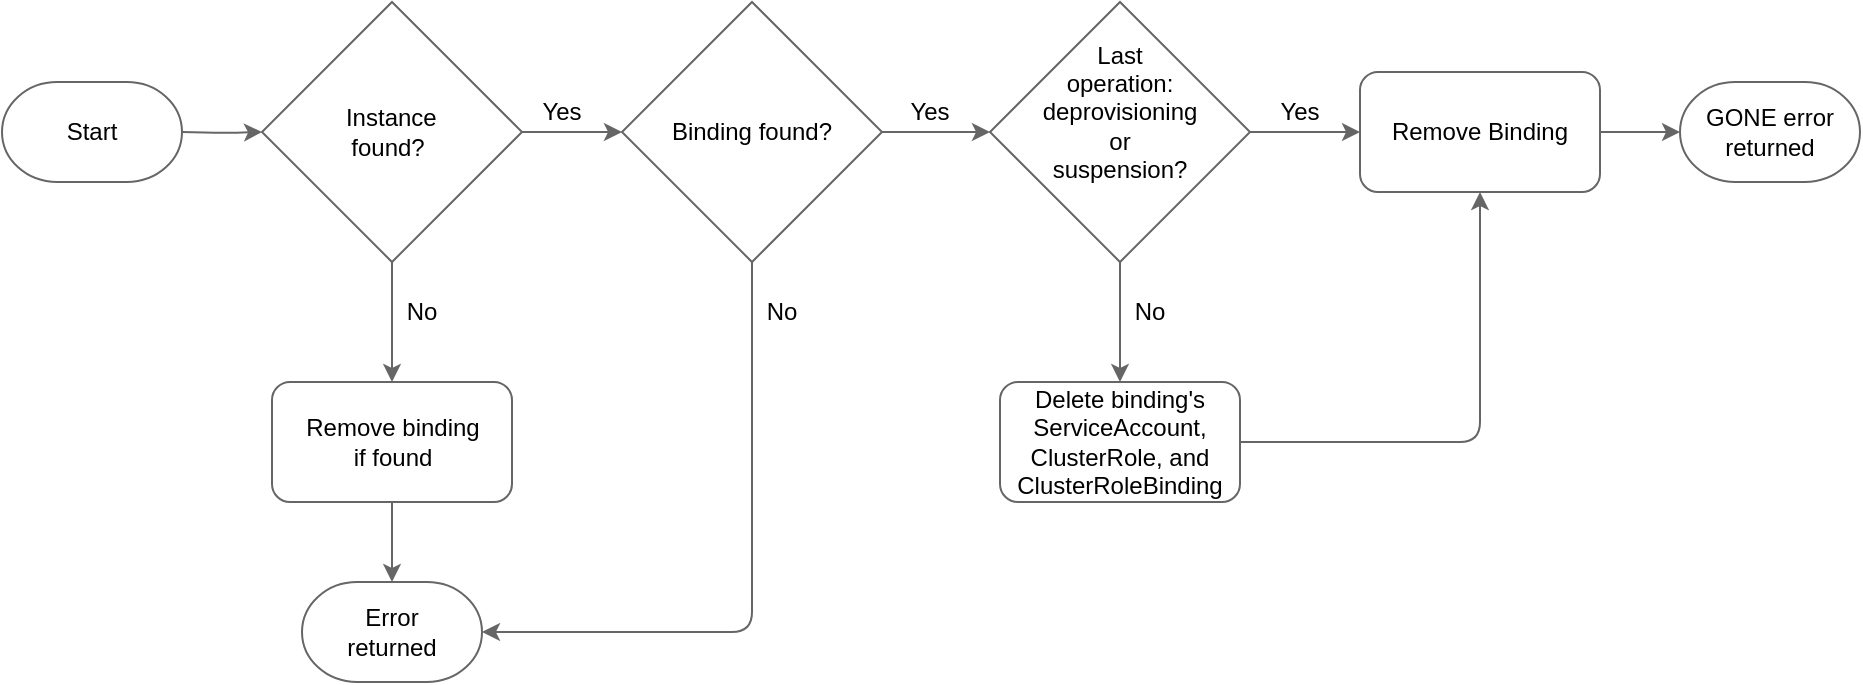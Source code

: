 <mxfile version="24.7.8">
  <diagram name="Page-1" id="95QcAwpRcGfEIfBPmJCl">
    <mxGraphModel dx="1025" dy="804" grid="1" gridSize="10" guides="1" tooltips="1" connect="1" arrows="1" fold="1" page="1" pageScale="1" pageWidth="827" pageHeight="1169" background="#ffffff" math="0" shadow="0">
      <root>
        <mxCell id="0" />
        <mxCell id="1" parent="0" />
        <mxCell id="460YQZDl40ylJEmNjsyt-19" style="edgeStyle=orthogonalEdgeStyle;rounded=1;orthogonalLoop=1;jettySize=auto;html=1;entryX=0;entryY=0.5;entryDx=0;entryDy=0;curved=0;strokeColor=#666666;" parent="1" source="460YQZDl40ylJEmNjsyt-3" target="460YQZDl40ylJEmNjsyt-11" edge="1">
          <mxGeometry relative="1" as="geometry" />
        </mxCell>
        <mxCell id="460YQZDl40ylJEmNjsyt-23" value="" style="edgeStyle=orthogonalEdgeStyle;rounded=1;orthogonalLoop=1;jettySize=auto;html=1;curved=0;strokeColor=#666666;" parent="1" source="460YQZDl40ylJEmNjsyt-3" target="460YQZDl40ylJEmNjsyt-13" edge="1">
          <mxGeometry relative="1" as="geometry" />
        </mxCell>
        <mxCell id="460YQZDl40ylJEmNjsyt-3" value="" style="rhombus;whiteSpace=wrap;html=1;strokeColor=#666666;" parent="1" vertex="1">
          <mxGeometry x="494" y="80" width="130" height="130" as="geometry" />
        </mxCell>
        <mxCell id="460YQZDl40ylJEmNjsyt-16" value="" style="edgeStyle=orthogonalEdgeStyle;rounded=1;orthogonalLoop=1;jettySize=auto;html=1;curved=0;strokeColor=#666666;" parent="1" source="460YQZDl40ylJEmNjsyt-1" target="460YQZDl40ylJEmNjsyt-4" edge="1">
          <mxGeometry relative="1" as="geometry" />
        </mxCell>
        <mxCell id="460YQZDl40ylJEmNjsyt-21" value="" style="edgeStyle=orthogonalEdgeStyle;rounded=1;orthogonalLoop=1;jettySize=auto;html=1;curved=0;strokeColor=#666666;" parent="1" source="460YQZDl40ylJEmNjsyt-1" target="460YQZDl40ylJEmNjsyt-14" edge="1">
          <mxGeometry relative="1" as="geometry" />
        </mxCell>
        <mxCell id="460YQZDl40ylJEmNjsyt-1" value="" style="rhombus;whiteSpace=wrap;html=1;strokeColor=#666666;" parent="1" vertex="1">
          <mxGeometry x="130" y="80" width="130" height="130" as="geometry" />
        </mxCell>
        <mxCell id="460YQZDl40ylJEmNjsyt-2" value="Last operation:&lt;div&gt;deprovisioning or suspension?&lt;/div&gt;" style="text;html=1;align=center;verticalAlign=middle;whiteSpace=wrap;rounded=0;" parent="1" vertex="1">
          <mxGeometry x="520.25" y="100" width="77.5" height="70" as="geometry" />
        </mxCell>
        <mxCell id="460YQZDl40ylJEmNjsyt-18" style="edgeStyle=orthogonalEdgeStyle;rounded=1;orthogonalLoop=1;jettySize=auto;html=1;entryX=0;entryY=0.5;entryDx=0;entryDy=0;curved=0;strokeColor=#666666;" parent="1" source="460YQZDl40ylJEmNjsyt-4" target="460YQZDl40ylJEmNjsyt-3" edge="1">
          <mxGeometry relative="1" as="geometry" />
        </mxCell>
        <mxCell id="460YQZDl40ylJEmNjsyt-27" style="edgeStyle=orthogonalEdgeStyle;rounded=1;orthogonalLoop=1;jettySize=auto;html=1;entryX=1;entryY=0.5;entryDx=0;entryDy=0;exitX=0.5;exitY=1;exitDx=0;exitDy=0;curved=0;strokeColor=#666666;entryPerimeter=0;" parent="1" source="460YQZDl40ylJEmNjsyt-4" target="KnanhPD0cB0V7wbHdmUz-2" edge="1">
          <mxGeometry relative="1" as="geometry">
            <mxPoint x="230" y="390" as="targetPoint" />
          </mxGeometry>
        </mxCell>
        <mxCell id="460YQZDl40ylJEmNjsyt-4" value="" style="rhombus;whiteSpace=wrap;html=1;strokeColor=#666666;" parent="1" vertex="1">
          <mxGeometry x="310" y="80" width="130" height="130" as="geometry" />
        </mxCell>
        <mxCell id="460YQZDl40ylJEmNjsyt-10" style="edgeStyle=orthogonalEdgeStyle;rounded=1;orthogonalLoop=1;jettySize=auto;html=1;entryX=0;entryY=0.5;entryDx=0;entryDy=0;curved=0;strokeColor=#666666;" parent="1" target="460YQZDl40ylJEmNjsyt-1" edge="1">
          <mxGeometry relative="1" as="geometry">
            <mxPoint x="90" y="145" as="sourcePoint" />
          </mxGeometry>
        </mxCell>
        <mxCell id="460YQZDl40ylJEmNjsyt-20" style="edgeStyle=orthogonalEdgeStyle;rounded=1;orthogonalLoop=1;jettySize=auto;html=1;entryX=0;entryY=0.5;entryDx=0;entryDy=0;curved=0;strokeColor=#666666;" parent="1" source="460YQZDl40ylJEmNjsyt-11" edge="1">
          <mxGeometry relative="1" as="geometry">
            <mxPoint x="839" y="145" as="targetPoint" />
          </mxGeometry>
        </mxCell>
        <mxCell id="460YQZDl40ylJEmNjsyt-11" value="" style="rounded=1;whiteSpace=wrap;html=1;strokeColor=#666666;" parent="1" vertex="1">
          <mxGeometry x="679" y="115" width="120" height="60" as="geometry" />
        </mxCell>
        <mxCell id="460YQZDl40ylJEmNjsyt-25" style="edgeStyle=orthogonalEdgeStyle;rounded=1;orthogonalLoop=1;jettySize=auto;html=1;entryX=0.5;entryY=1;entryDx=0;entryDy=0;curved=0;strokeColor=#666666;" parent="1" source="460YQZDl40ylJEmNjsyt-13" target="460YQZDl40ylJEmNjsyt-11" edge="1">
          <mxGeometry relative="1" as="geometry" />
        </mxCell>
        <mxCell id="460YQZDl40ylJEmNjsyt-13" value="" style="rounded=1;whiteSpace=wrap;html=1;strokeColor=#666666;" parent="1" vertex="1">
          <mxGeometry x="499" y="270" width="120" height="60" as="geometry" />
        </mxCell>
        <mxCell id="460YQZDl40ylJEmNjsyt-26" value="" style="edgeStyle=orthogonalEdgeStyle;rounded=1;orthogonalLoop=1;jettySize=auto;html=1;curved=0;strokeColor=#666666;" parent="1" source="460YQZDl40ylJEmNjsyt-14" edge="1">
          <mxGeometry relative="1" as="geometry">
            <mxPoint x="195" y="370" as="targetPoint" />
          </mxGeometry>
        </mxCell>
        <mxCell id="460YQZDl40ylJEmNjsyt-14" value="" style="rounded=1;whiteSpace=wrap;html=1;strokeColor=#666666;" parent="1" vertex="1">
          <mxGeometry x="135" y="270" width="120" height="60" as="geometry" />
        </mxCell>
        <mxCell id="460YQZDl40ylJEmNjsyt-28" value="&amp;nbsp;Instance found?" style="text;html=1;align=center;verticalAlign=middle;whiteSpace=wrap;rounded=0;" parent="1" vertex="1">
          <mxGeometry x="147.5" y="130" width="90" height="30" as="geometry" />
        </mxCell>
        <mxCell id="460YQZDl40ylJEmNjsyt-29" value="Binding found?" style="text;html=1;align=center;verticalAlign=middle;whiteSpace=wrap;rounded=0;" parent="1" vertex="1">
          <mxGeometry x="330" y="130" width="90" height="30" as="geometry" />
        </mxCell>
        <mxCell id="460YQZDl40ylJEmNjsyt-30" value="Remove Binding" style="text;html=1;align=center;verticalAlign=middle;whiteSpace=wrap;rounded=0;" parent="1" vertex="1">
          <mxGeometry x="689" y="130" width="100" height="30" as="geometry" />
        </mxCell>
        <mxCell id="460YQZDl40ylJEmNjsyt-31" value="Delete binding&#39;s ServiceAccount, ClusterRole, and ClusterRoleBinding" style="text;html=1;align=center;verticalAlign=middle;whiteSpace=wrap;rounded=0;" parent="1" vertex="1">
          <mxGeometry x="504" y="275" width="110" height="50" as="geometry" />
        </mxCell>
        <mxCell id="460YQZDl40ylJEmNjsyt-32" value="Remove binding&lt;div&gt;if found&lt;/div&gt;" style="text;html=1;align=center;verticalAlign=middle;whiteSpace=wrap;rounded=0;" parent="1" vertex="1">
          <mxGeometry x="147.5" y="282.5" width="95" height="35" as="geometry" />
        </mxCell>
        <mxCell id="460YQZDl40ylJEmNjsyt-33" value="Yes" style="text;html=1;align=center;verticalAlign=middle;whiteSpace=wrap;rounded=0;" parent="1" vertex="1">
          <mxGeometry x="250" y="120" width="60" height="30" as="geometry" />
        </mxCell>
        <mxCell id="460YQZDl40ylJEmNjsyt-34" value="Yes" style="text;html=1;align=center;verticalAlign=middle;whiteSpace=wrap;rounded=0;" parent="1" vertex="1">
          <mxGeometry x="434" y="120" width="60" height="30" as="geometry" />
        </mxCell>
        <mxCell id="460YQZDl40ylJEmNjsyt-35" value="Yes" style="text;html=1;align=center;verticalAlign=middle;whiteSpace=wrap;rounded=0;" parent="1" vertex="1">
          <mxGeometry x="619" y="120" width="60" height="30" as="geometry" />
        </mxCell>
        <mxCell id="460YQZDl40ylJEmNjsyt-36" value="No" style="text;html=1;align=center;verticalAlign=middle;whiteSpace=wrap;rounded=0;" parent="1" vertex="1">
          <mxGeometry x="544" y="220" width="60" height="30" as="geometry" />
        </mxCell>
        <mxCell id="460YQZDl40ylJEmNjsyt-37" value="No" style="text;html=1;align=center;verticalAlign=middle;whiteSpace=wrap;rounded=0;" parent="1" vertex="1">
          <mxGeometry x="180" y="220" width="60" height="30" as="geometry" />
        </mxCell>
        <mxCell id="460YQZDl40ylJEmNjsyt-38" value="No" style="text;html=1;align=center;verticalAlign=middle;whiteSpace=wrap;rounded=0;" parent="1" vertex="1">
          <mxGeometry x="360" y="220" width="60" height="30" as="geometry" />
        </mxCell>
        <mxCell id="KnanhPD0cB0V7wbHdmUz-1" value="GONE error returned" style="strokeWidth=1;html=1;shape=mxgraph.flowchart.terminator;whiteSpace=wrap;strokeColor=#666666;" vertex="1" parent="1">
          <mxGeometry x="839" y="120" width="90" height="50" as="geometry" />
        </mxCell>
        <mxCell id="KnanhPD0cB0V7wbHdmUz-2" value="" style="strokeWidth=1;html=1;shape=mxgraph.flowchart.terminator;whiteSpace=wrap;strokeColor=#666666;" vertex="1" parent="1">
          <mxGeometry x="150" y="370" width="90" height="50" as="geometry" />
        </mxCell>
        <mxCell id="KnanhPD0cB0V7wbHdmUz-3" value="Error returned" style="text;html=1;align=center;verticalAlign=middle;whiteSpace=wrap;rounded=0;" vertex="1" parent="1">
          <mxGeometry x="165" y="380" width="60" height="30" as="geometry" />
        </mxCell>
        <mxCell id="KnanhPD0cB0V7wbHdmUz-5" value="Start" style="strokeWidth=1;html=1;shape=mxgraph.flowchart.terminator;whiteSpace=wrap;strokeColor=#666666;" vertex="1" parent="1">
          <mxGeometry y="120" width="90" height="50" as="geometry" />
        </mxCell>
      </root>
    </mxGraphModel>
  </diagram>
</mxfile>
